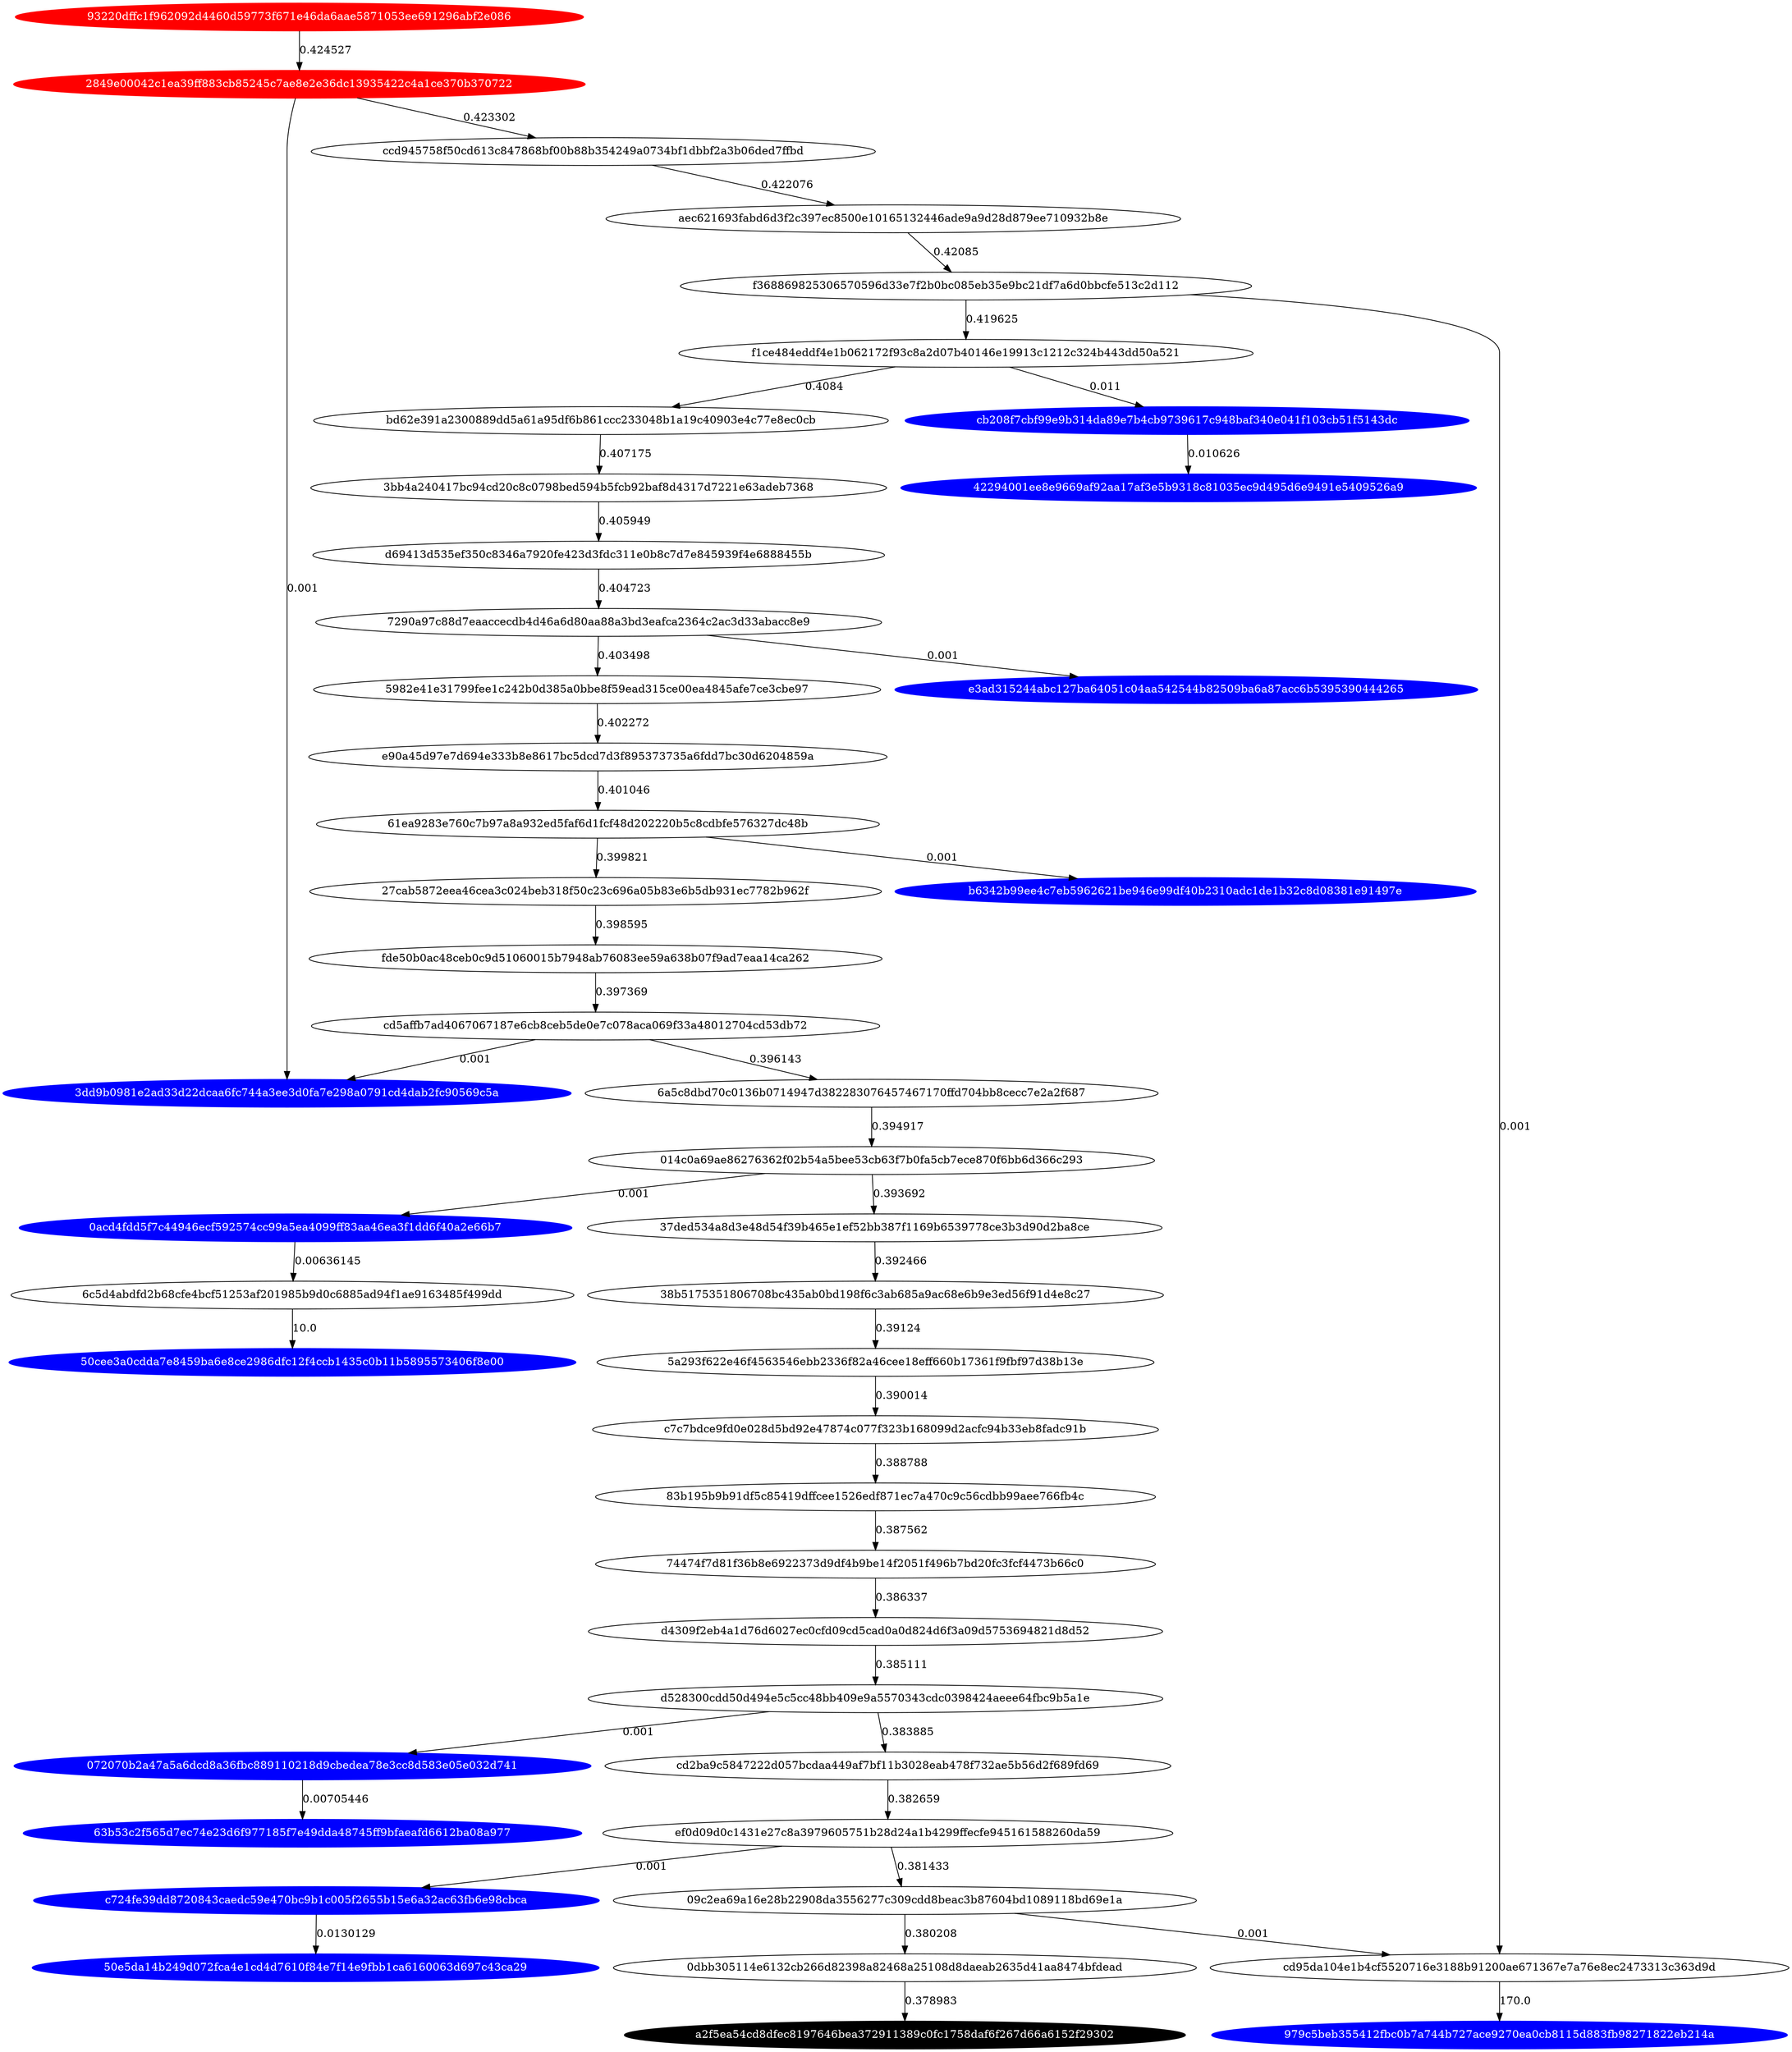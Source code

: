 digraph G{rankdir=TB;layout=dot;
"93220dffc1f962092d4460d59773f671e46da6aae5871053ee691296abf2e086" [style="solid,filled",color=red,fontcolor=white];
"2849e00042c1ea39ff883cb85245c7ae8e2e36dc13935422c4a1ce370b370722" [style="solid,filled",color=red,fontcolor=white];
"0acd4fdd5f7c44946ecf592574cc99a5ea4099ff83aa46ea3f1dd6f40a2e66b7" [style="solid,filled",color=blue,fontcolor=white];
"50e5da14b249d072fca4e1cd4d7610f84e7f14e9fbb1ca6160063d697c43ca29" [style="solid,filled",color=blue,fontcolor=white];
"e3ad315244abc127ba64051c04aa542544b82509ba6a87acc6b5395390444265" [style="solid,filled",color=blue,fontcolor=white];
"63b53c2f565d7ec74e23d6f977185f7e49dda48745ff9bfaeafd6612ba08a977" [style="solid,filled",color=blue,fontcolor=white];
"b6342b99ee4c7eb5962621be946e99df40b2310adc1de1b32c8d08381e91497e" [style="solid,filled",color=blue,fontcolor=white];
"a2f5ea54cd8dfec8197646bea372911389c0fc1758daf6f267d66a6152f29302" [style="solid,filled",color=black,fontcolor=white];
"3dd9b0981e2ad33d22dcaa6fc744a3ee3d0fa7e298a0791cd4dab2fc90569c5a" [style="solid,filled",color=blue,fontcolor=white];
"c724fe39dd8720843caedc59e470bc9b1c005f2655b15e6a32ac63fb6e98cbca" [style="solid,filled",color=blue,fontcolor=white];
"42294001ee8e9669af92aa17af3e5b9318c81035ec9d495d6e9491e5409526a9" [style="solid,filled",color=blue,fontcolor=white];
"072070b2a47a5a6dcd8a36fbc889110218d9cbedea78e3cc8d583e05e032d741" [style="solid,filled",color=blue,fontcolor=white];
"979c5beb355412fbc0b7a744b727ace9270ea0cb8115d883fb98271822eb214a" [style="solid,filled",color=blue,fontcolor=white];
"50cee3a0cdda7e8459ba6e8ce2986dfc12f4ccb1435c0b11b5895573406f8e00" [style="solid,filled",color=blue,fontcolor=white];
"cb208f7cbf99e9b314da89e7b4cb9739617c948baf340e041f103cb51f5143dc" [style="solid,filled",color=blue,fontcolor=white];
"38b5175351806708bc435ab0bd198f6c3ab685a9ac68e6b9e3ed56f91d4e8c27" -> "5a293f622e46f4563546ebb2336f82a46cee18eff660b17361f9fbf97d38b13e" [label=0.39124];
"74474f7d81f36b8e6922373d9df4b9be14f2051f496b7bd20fc3fcf4473b66c0" -> "d4309f2eb4a1d76d6027ec0cfd09cd5cad0a0d824d6f3a09d5753694821d8d52" [label=0.386337];
"7290a97c88d7eaaccecdb4d46a6d80aa88a3bd3eafca2364c2ac3d33abacc8e9" -> "e3ad315244abc127ba64051c04aa542544b82509ba6a87acc6b5395390444265" [label=0.001];
"93220dffc1f962092d4460d59773f671e46da6aae5871053ee691296abf2e086" -> "2849e00042c1ea39ff883cb85245c7ae8e2e36dc13935422c4a1ce370b370722" [label=0.424527];
"cd2ba9c5847222d057bcdaa449af7bf11b3028eab478f732ae5b56d2f689fd69" -> "ef0d09d0c1431e27c8a3979605751b28d24a1b4299ffecfe945161588260da59" [label=0.382659];
"61ea9283e760c7b97a8a932ed5faf6d1fcf48d202220b5c8cdbfe576327dc48b" -> "27cab5872eea46cea3c024beb318f50c23c696a05b83e6b5db931ec7782b962f" [label=0.399821];
"f368869825306570596d33e7f2b0bc085eb35e9bc21df7a6d0bbcfe513c2d112" -> "cd95da104e1b4cf5520716e3188b91200ae671367e7a76e8ec2473313c363d9d" [label=0.001];
"ccd945758f50cd613c847868bf00b88b354249a0734bf1dbbf2a3b06ded7ffbd" -> "aec621693fabd6d3f2c397ec8500e10165132446ade9a9d28d879ee710932b8e" [label=0.422076];
"83b195b9b91df5c85419dffcee1526edf871ec7a470c9c56cdbb99aee766fb4c" -> "74474f7d81f36b8e6922373d9df4b9be14f2051f496b7bd20fc3fcf4473b66c0" [label=0.387562];
"2849e00042c1ea39ff883cb85245c7ae8e2e36dc13935422c4a1ce370b370722" -> "3dd9b0981e2ad33d22dcaa6fc744a3ee3d0fa7e298a0791cd4dab2fc90569c5a" [label=0.001];
"cd95da104e1b4cf5520716e3188b91200ae671367e7a76e8ec2473313c363d9d" -> "979c5beb355412fbc0b7a744b727ace9270ea0cb8115d883fb98271822eb214a" [label=170.0];
"f1ce484eddf4e1b062172f93c8a2d07b40146e19913c1212c324b443dd50a521" -> "bd62e391a2300889dd5a61a95df6b861ccc233048b1a19c40903e4c77e8ec0cb" [label=0.4084];
"014c0a69ae86276362f02b54a5bee53cb63f7b0fa5cb7ece870f6bb6d366c293" -> "0acd4fdd5f7c44946ecf592574cc99a5ea4099ff83aa46ea3f1dd6f40a2e66b7" [label=0.001];
"072070b2a47a5a6dcd8a36fbc889110218d9cbedea78e3cc8d583e05e032d741" -> "63b53c2f565d7ec74e23d6f977185f7e49dda48745ff9bfaeafd6612ba08a977" [label=0.00705446];
"c724fe39dd8720843caedc59e470bc9b1c005f2655b15e6a32ac63fb6e98cbca" -> "50e5da14b249d072fca4e1cd4d7610f84e7f14e9fbb1ca6160063d697c43ca29" [label=0.0130129];
"0dbb305114e6132cb266d82398a82468a25108d8daeab2635d41aa8474bfdead" -> "a2f5ea54cd8dfec8197646bea372911389c0fc1758daf6f267d66a6152f29302" [label=0.378983];
"cd5affb7ad4067067187e6cb8ceb5de0e7c078aca069f33a48012704cd53db72" -> "3dd9b0981e2ad33d22dcaa6fc744a3ee3d0fa7e298a0791cd4dab2fc90569c5a" [label=0.001];
"3bb4a240417bc94cd20c8c0798bed594b5fcb92baf8d4317d7221e63adeb7368" -> "d69413d535ef350c8346a7920fe423d3fdc311e0b8c7d7e845939f4e6888455b" [label=0.405949];
"f368869825306570596d33e7f2b0bc085eb35e9bc21df7a6d0bbcfe513c2d112" -> "f1ce484eddf4e1b062172f93c8a2d07b40146e19913c1212c324b443dd50a521" [label=0.419625];
"09c2ea69a16e28b22908da3556277c309cdd8beac3b87604bd1089118bd69e1a" -> "0dbb305114e6132cb266d82398a82468a25108d8daeab2635d41aa8474bfdead" [label=0.380208];
"0acd4fdd5f7c44946ecf592574cc99a5ea4099ff83aa46ea3f1dd6f40a2e66b7" -> "6c5d4abdfd2b68cfe4bcf51253af201985b9d0c6885ad94f1ae9163485f499dd" [label=0.00636145];
"5a293f622e46f4563546ebb2336f82a46cee18eff660b17361f9fbf97d38b13e" -> "c7c7bdce9fd0e028d5bd92e47874c077f323b168099d2acfc94b33eb8fadc91b" [label=0.390014];
"d4309f2eb4a1d76d6027ec0cfd09cd5cad0a0d824d6f3a09d5753694821d8d52" -> "d528300cdd50d494e5c5cc48bb409e9a5570343cdc0398424aeee64fbc9b5a1e" [label=0.385111];
"37ded534a8d3e48d54f39b465e1ef52bb387f1169b6539778ce3b3d90d2ba8ce" -> "38b5175351806708bc435ab0bd198f6c3ab685a9ac68e6b9e3ed56f91d4e8c27" [label=0.392466];
"cb208f7cbf99e9b314da89e7b4cb9739617c948baf340e041f103cb51f5143dc" -> "42294001ee8e9669af92aa17af3e5b9318c81035ec9d495d6e9491e5409526a9" [label=0.010626];
"ef0d09d0c1431e27c8a3979605751b28d24a1b4299ffecfe945161588260da59" -> "09c2ea69a16e28b22908da3556277c309cdd8beac3b87604bd1089118bd69e1a" [label=0.381433];
"cd5affb7ad4067067187e6cb8ceb5de0e7c078aca069f33a48012704cd53db72" -> "6a5c8dbd70c0136b0714947d382283076457467170ffd704bb8cecc7e2a2f687" [label=0.396143];
"2849e00042c1ea39ff883cb85245c7ae8e2e36dc13935422c4a1ce370b370722" -> "ccd945758f50cd613c847868bf00b88b354249a0734bf1dbbf2a3b06ded7ffbd" [label=0.423302];
"7290a97c88d7eaaccecdb4d46a6d80aa88a3bd3eafca2364c2ac3d33abacc8e9" -> "5982e41e31799fee1c242b0d385a0bbe8f59ead315ce00ea4845afe7ce3cbe97" [label=0.403498];
"aec621693fabd6d3f2c397ec8500e10165132446ade9a9d28d879ee710932b8e" -> "f368869825306570596d33e7f2b0bc085eb35e9bc21df7a6d0bbcfe513c2d112" [label=0.42085];
"bd62e391a2300889dd5a61a95df6b861ccc233048b1a19c40903e4c77e8ec0cb" -> "3bb4a240417bc94cd20c8c0798bed594b5fcb92baf8d4317d7221e63adeb7368" [label=0.407175];
"fde50b0ac48ceb0c9d51060015b7948ab76083ee59a638b07f9ad7eaa14ca262" -> "cd5affb7ad4067067187e6cb8ceb5de0e7c078aca069f33a48012704cd53db72" [label=0.397369];
"5982e41e31799fee1c242b0d385a0bbe8f59ead315ce00ea4845afe7ce3cbe97" -> "e90a45d97e7d694e333b8e8617bc5dcd7d3f895373735a6fdd7bc30d6204859a" [label=0.402272];
"c7c7bdce9fd0e028d5bd92e47874c077f323b168099d2acfc94b33eb8fadc91b" -> "83b195b9b91df5c85419dffcee1526edf871ec7a470c9c56cdbb99aee766fb4c" [label=0.388788];
"61ea9283e760c7b97a8a932ed5faf6d1fcf48d202220b5c8cdbfe576327dc48b" -> "b6342b99ee4c7eb5962621be946e99df40b2310adc1de1b32c8d08381e91497e" [label=0.001];
"6a5c8dbd70c0136b0714947d382283076457467170ffd704bb8cecc7e2a2f687" -> "014c0a69ae86276362f02b54a5bee53cb63f7b0fa5cb7ece870f6bb6d366c293" [label=0.394917];
"d69413d535ef350c8346a7920fe423d3fdc311e0b8c7d7e845939f4e6888455b" -> "7290a97c88d7eaaccecdb4d46a6d80aa88a3bd3eafca2364c2ac3d33abacc8e9" [label=0.404723];
"6c5d4abdfd2b68cfe4bcf51253af201985b9d0c6885ad94f1ae9163485f499dd" -> "50cee3a0cdda7e8459ba6e8ce2986dfc12f4ccb1435c0b11b5895573406f8e00" [label=10.0];
"d528300cdd50d494e5c5cc48bb409e9a5570343cdc0398424aeee64fbc9b5a1e" -> "072070b2a47a5a6dcd8a36fbc889110218d9cbedea78e3cc8d583e05e032d741" [label=0.001];
"f1ce484eddf4e1b062172f93c8a2d07b40146e19913c1212c324b443dd50a521" -> "cb208f7cbf99e9b314da89e7b4cb9739617c948baf340e041f103cb51f5143dc" [label=0.011];
"d528300cdd50d494e5c5cc48bb409e9a5570343cdc0398424aeee64fbc9b5a1e" -> "cd2ba9c5847222d057bcdaa449af7bf11b3028eab478f732ae5b56d2f689fd69" [label=0.383885];
"014c0a69ae86276362f02b54a5bee53cb63f7b0fa5cb7ece870f6bb6d366c293" -> "37ded534a8d3e48d54f39b465e1ef52bb387f1169b6539778ce3b3d90d2ba8ce" [label=0.393692];
"27cab5872eea46cea3c024beb318f50c23c696a05b83e6b5db931ec7782b962f" -> "fde50b0ac48ceb0c9d51060015b7948ab76083ee59a638b07f9ad7eaa14ca262" [label=0.398595];
"ef0d09d0c1431e27c8a3979605751b28d24a1b4299ffecfe945161588260da59" -> "c724fe39dd8720843caedc59e470bc9b1c005f2655b15e6a32ac63fb6e98cbca" [label=0.001];
"e90a45d97e7d694e333b8e8617bc5dcd7d3f895373735a6fdd7bc30d6204859a" -> "61ea9283e760c7b97a8a932ed5faf6d1fcf48d202220b5c8cdbfe576327dc48b" [label=0.401046];
"09c2ea69a16e28b22908da3556277c309cdd8beac3b87604bd1089118bd69e1a" -> "cd95da104e1b4cf5520716e3188b91200ae671367e7a76e8ec2473313c363d9d" [label=0.001];
}